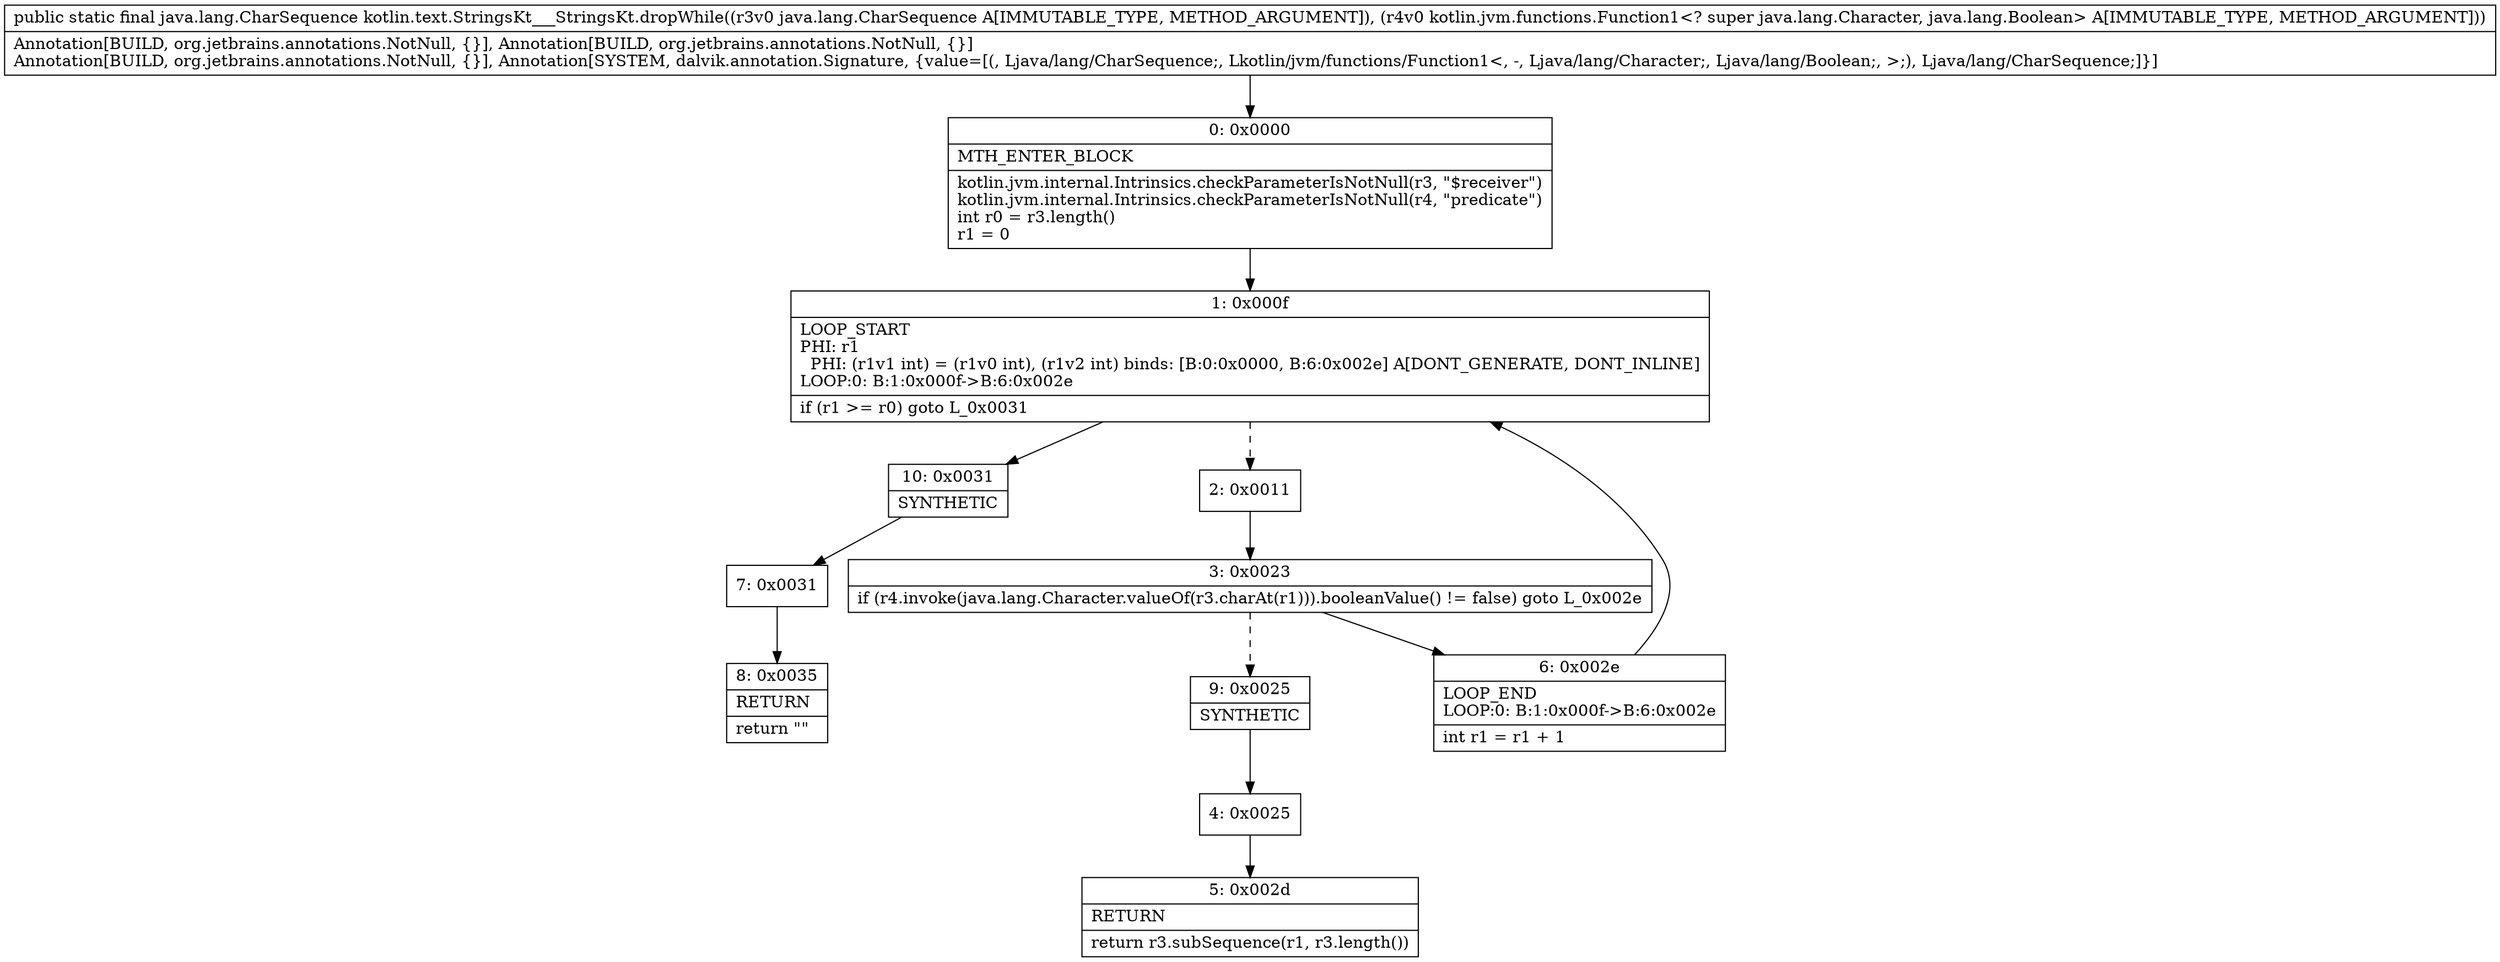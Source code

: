 digraph "CFG forkotlin.text.StringsKt___StringsKt.dropWhile(Ljava\/lang\/CharSequence;Lkotlin\/jvm\/functions\/Function1;)Ljava\/lang\/CharSequence;" {
Node_0 [shape=record,label="{0\:\ 0x0000|MTH_ENTER_BLOCK\l|kotlin.jvm.internal.Intrinsics.checkParameterIsNotNull(r3, \"$receiver\")\lkotlin.jvm.internal.Intrinsics.checkParameterIsNotNull(r4, \"predicate\")\lint r0 = r3.length()\lr1 = 0\l}"];
Node_1 [shape=record,label="{1\:\ 0x000f|LOOP_START\lPHI: r1 \l  PHI: (r1v1 int) = (r1v0 int), (r1v2 int) binds: [B:0:0x0000, B:6:0x002e] A[DONT_GENERATE, DONT_INLINE]\lLOOP:0: B:1:0x000f\-\>B:6:0x002e\l|if (r1 \>= r0) goto L_0x0031\l}"];
Node_2 [shape=record,label="{2\:\ 0x0011}"];
Node_3 [shape=record,label="{3\:\ 0x0023|if (r4.invoke(java.lang.Character.valueOf(r3.charAt(r1))).booleanValue() != false) goto L_0x002e\l}"];
Node_4 [shape=record,label="{4\:\ 0x0025}"];
Node_5 [shape=record,label="{5\:\ 0x002d|RETURN\l|return r3.subSequence(r1, r3.length())\l}"];
Node_6 [shape=record,label="{6\:\ 0x002e|LOOP_END\lLOOP:0: B:1:0x000f\-\>B:6:0x002e\l|int r1 = r1 + 1\l}"];
Node_7 [shape=record,label="{7\:\ 0x0031}"];
Node_8 [shape=record,label="{8\:\ 0x0035|RETURN\l|return \"\"\l}"];
Node_9 [shape=record,label="{9\:\ 0x0025|SYNTHETIC\l}"];
Node_10 [shape=record,label="{10\:\ 0x0031|SYNTHETIC\l}"];
MethodNode[shape=record,label="{public static final java.lang.CharSequence kotlin.text.StringsKt___StringsKt.dropWhile((r3v0 java.lang.CharSequence A[IMMUTABLE_TYPE, METHOD_ARGUMENT]), (r4v0 kotlin.jvm.functions.Function1\<? super java.lang.Character, java.lang.Boolean\> A[IMMUTABLE_TYPE, METHOD_ARGUMENT]))  | Annotation[BUILD, org.jetbrains.annotations.NotNull, \{\}], Annotation[BUILD, org.jetbrains.annotations.NotNull, \{\}]\lAnnotation[BUILD, org.jetbrains.annotations.NotNull, \{\}], Annotation[SYSTEM, dalvik.annotation.Signature, \{value=[(, Ljava\/lang\/CharSequence;, Lkotlin\/jvm\/functions\/Function1\<, \-, Ljava\/lang\/Character;, Ljava\/lang\/Boolean;, \>;), Ljava\/lang\/CharSequence;]\}]\l}"];
MethodNode -> Node_0;
Node_0 -> Node_1;
Node_1 -> Node_2[style=dashed];
Node_1 -> Node_10;
Node_2 -> Node_3;
Node_3 -> Node_6;
Node_3 -> Node_9[style=dashed];
Node_4 -> Node_5;
Node_6 -> Node_1;
Node_7 -> Node_8;
Node_9 -> Node_4;
Node_10 -> Node_7;
}

